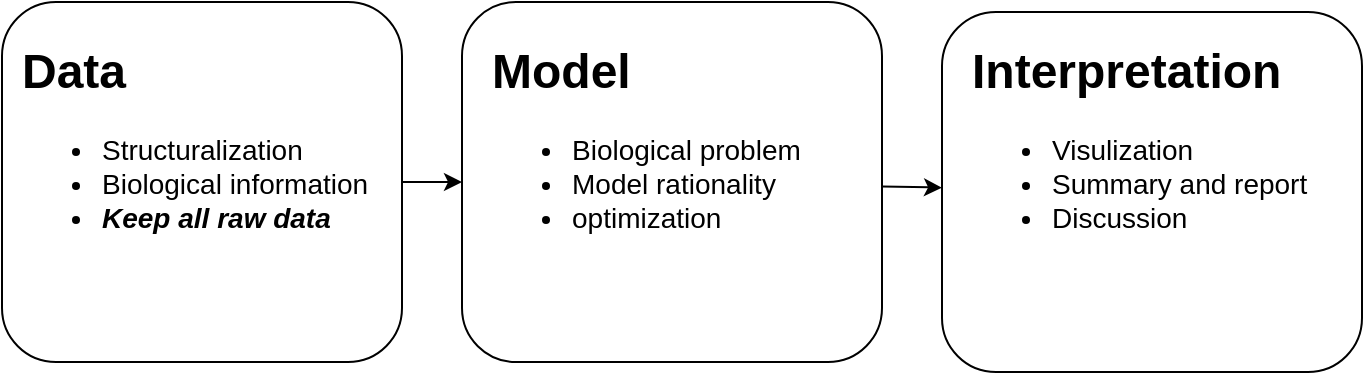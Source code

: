<mxfile>
    <diagram id="Mu6re7YpMYpKqBReNFt4" name="第 1 页">
        <mxGraphModel dx="651" dy="818" grid="1" gridSize="10" guides="1" tooltips="1" connect="1" arrows="1" fold="1" page="1" pageScale="1" pageWidth="827" pageHeight="1169" math="0" shadow="0">
            <root>
                <mxCell id="0"/>
                <mxCell id="1" parent="0"/>
                <mxCell id="6" value="" style="edgeStyle=none;html=1;" edge="1" parent="1" source="2" target="3">
                    <mxGeometry relative="1" as="geometry"/>
                </mxCell>
                <mxCell id="2" value="" style="rounded=1;whiteSpace=wrap;html=1;" vertex="1" parent="1">
                    <mxGeometry x="10" y="245" width="200" height="180" as="geometry"/>
                </mxCell>
                <mxCell id="7" value="" style="edgeStyle=none;html=1;" edge="1" parent="1" source="3" target="4">
                    <mxGeometry relative="1" as="geometry"/>
                </mxCell>
                <mxCell id="3" value="" style="rounded=1;whiteSpace=wrap;html=1;" vertex="1" parent="1">
                    <mxGeometry x="240" y="245" width="210" height="180" as="geometry"/>
                </mxCell>
                <mxCell id="4" value="" style="rounded=1;whiteSpace=wrap;html=1;" vertex="1" parent="1">
                    <mxGeometry x="480" y="250" width="210" height="180" as="geometry"/>
                </mxCell>
                <mxCell id="9" value="&lt;h1&gt;Data&lt;/h1&gt;&lt;div style=&quot;font-size: 14px&quot;&gt;&lt;ul&gt;&lt;li&gt;Structuralization&lt;/li&gt;&lt;li&gt;Biological information&lt;/li&gt;&lt;li&gt;&lt;i&gt;&lt;b&gt;Keep all raw data&lt;/b&gt;&lt;/i&gt;&lt;/li&gt;&lt;/ul&gt;&lt;/div&gt;" style="text;html=1;strokeColor=none;fillColor=none;spacing=5;spacingTop=-20;whiteSpace=wrap;overflow=hidden;rounded=0;" vertex="1" parent="1">
                    <mxGeometry x="15" y="260" width="190" height="160" as="geometry"/>
                </mxCell>
                <mxCell id="10" value="&lt;h1&gt;Model&lt;/h1&gt;&lt;p&gt;&lt;/p&gt;&lt;ul style=&quot;font-size: 14px&quot;&gt;&lt;li&gt;Biological problem&lt;/li&gt;&lt;li&gt;Model rationality&lt;/li&gt;&lt;li&gt;optimization&lt;/li&gt;&lt;/ul&gt;&lt;p&gt;&lt;/p&gt;" style="text;html=1;strokeColor=none;fillColor=none;spacing=5;spacingTop=-20;whiteSpace=wrap;overflow=hidden;rounded=0;" vertex="1" parent="1">
                    <mxGeometry x="250" y="260" width="190" height="150" as="geometry"/>
                </mxCell>
                <mxCell id="11" value="&lt;h1&gt;Interpretation&lt;/h1&gt;&lt;p&gt;&lt;/p&gt;&lt;ul style=&quot;font-size: 14px&quot;&gt;&lt;li&gt;Visulization&lt;/li&gt;&lt;li&gt;Summary and report&lt;/li&gt;&lt;li&gt;Discussion&lt;/li&gt;&lt;/ul&gt;&lt;p&gt;&lt;/p&gt;" style="text;html=1;strokeColor=none;fillColor=none;spacing=5;spacingTop=-20;whiteSpace=wrap;overflow=hidden;rounded=0;" vertex="1" parent="1">
                    <mxGeometry x="490" y="260" width="190" height="160" as="geometry"/>
                </mxCell>
            </root>
        </mxGraphModel>
    </diagram>
</mxfile>